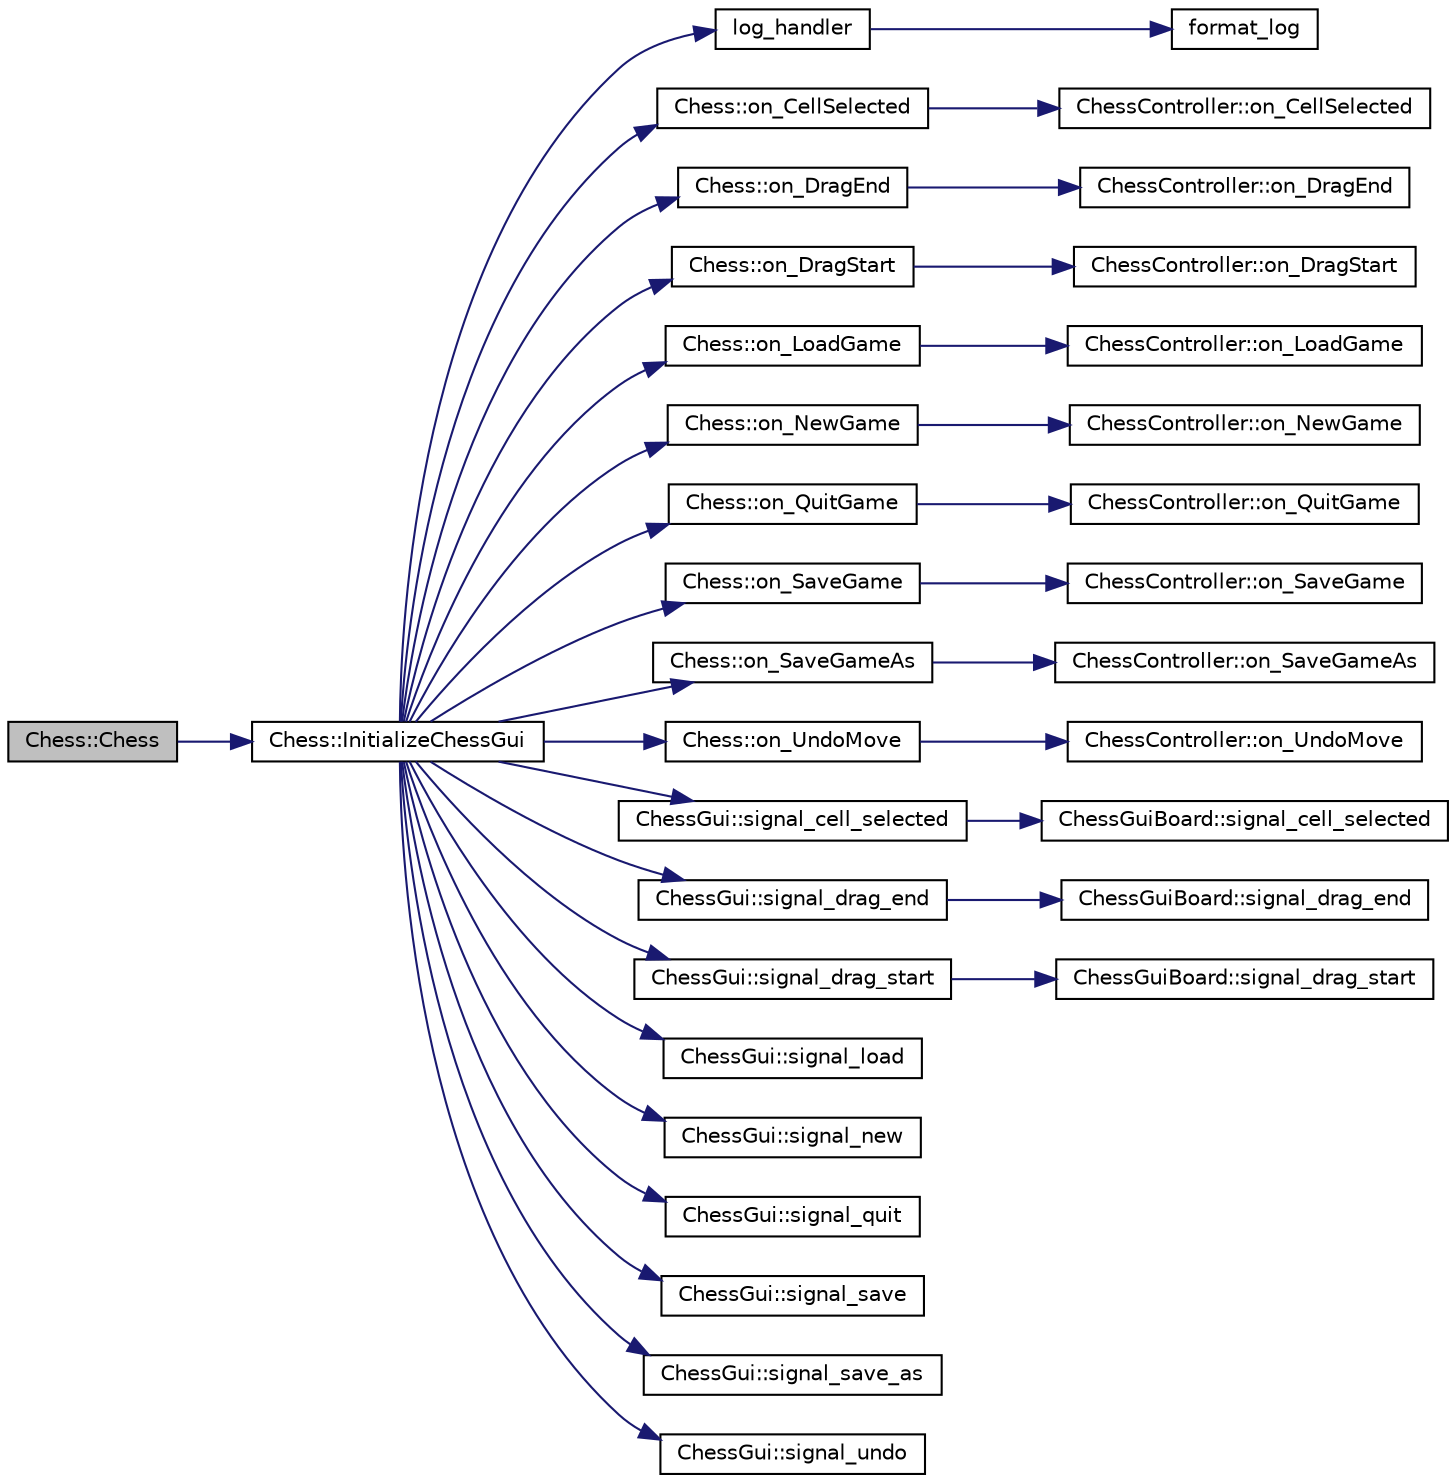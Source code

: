 digraph G
{
  bgcolor="transparent";
  edge [fontname="Helvetica",fontsize="10",labelfontname="Helvetica",labelfontsize="10"];
  node [fontname="Helvetica",fontsize="10",shape=record];
  rankdir=LR;
  Node1 [label="Chess::Chess",height=0.2,width=0.4,color="black", fillcolor="grey75", style="filled" fontcolor="black"];
  Node1 -> Node2 [color="midnightblue",fontsize="10",style="solid",fontname="Helvetica"];
  Node2 [label="Chess::InitializeChessGui",height=0.2,width=0.4,color="black",URL="$de/db7/classChess.html#a2ac85a0b1304724551ede529dd48b6a6"];
  Node2 -> Node3 [color="midnightblue",fontsize="10",style="solid",fontname="Helvetica"];
  Node3 [label="log_handler",height=0.2,width=0.4,color="black",URL="$dc/d1b/Chess_8h.html#af1a61711c87eb984838217c870b5d8f4",tooltip="Log handler to be set to g_log user_data must be a valid pointer to an initiated ChessGui."];
  Node3 -> Node4 [color="midnightblue",fontsize="10",style="solid",fontname="Helvetica"];
  Node4 [label="format_log",height=0.2,width=0.4,color="black",URL="$d1/dec/Chess_8cpp.html#a261d0d0cba07cf3ec4721ec6dfb86799"];
  Node2 -> Node5 [color="midnightblue",fontsize="10",style="solid",fontname="Helvetica"];
  Node5 [label="Chess::on_CellSelected",height=0.2,width=0.4,color="black",URL="$de/db7/classChess.html#acb639bfd7846a55abaf458999f7ceb7b",tooltip="Connected to (activated by) ChessGui::signal_cell_selected()"];
  Node5 -> Node6 [color="midnightblue",fontsize="10",style="solid",fontname="Helvetica"];
  Node6 [label="ChessController::on_CellSelected",height=0.2,width=0.4,color="black",URL="$dd/ded/classChessController.html#a2ad6993c0d55cb680d9040e495c8813d",tooltip="Indicate to the player that the user clicked on the given row and column with the mouse..."];
  Node2 -> Node7 [color="midnightblue",fontsize="10",style="solid",fontname="Helvetica"];
  Node7 [label="Chess::on_DragEnd",height=0.2,width=0.4,color="black",URL="$de/db7/classChess.html#ad1b7db45c84c9ae49feefe10768bbe1f"];
  Node7 -> Node8 [color="midnightblue",fontsize="10",style="solid",fontname="Helvetica"];
  Node8 [label="ChessController::on_DragEnd",height=0.2,width=0.4,color="black",URL="$dd/ded/classChessController.html#a51542c89c57fde55835b684d3ac207a2"];
  Node2 -> Node9 [color="midnightblue",fontsize="10",style="solid",fontname="Helvetica"];
  Node9 [label="Chess::on_DragStart",height=0.2,width=0.4,color="black",URL="$de/db7/classChess.html#a87201a57dabb77d6806d23cb871cb5a9"];
  Node9 -> Node10 [color="midnightblue",fontsize="10",style="solid",fontname="Helvetica"];
  Node10 [label="ChessController::on_DragStart",height=0.2,width=0.4,color="black",URL="$dd/ded/classChessController.html#a896389e6a842346e0709cb4138a1bf26"];
  Node2 -> Node11 [color="midnightblue",fontsize="10",style="solid",fontname="Helvetica"];
  Node11 [label="Chess::on_LoadGame",height=0.2,width=0.4,color="black",URL="$de/db7/classChess.html#adffbdf2a8222eab6a3fc54d0263876d3",tooltip="Connected to (activated by) ChessGui::signal_load_selected()"];
  Node11 -> Node12 [color="midnightblue",fontsize="10",style="solid",fontname="Helvetica"];
  Node12 [label="ChessController::on_LoadGame",height=0.2,width=0.4,color="black",URL="$dd/ded/classChessController.html#a60ec07fa81ac3069a19216e4d7a4f754",tooltip="Handle when the user selected the load game button."];
  Node2 -> Node13 [color="midnightblue",fontsize="10",style="solid",fontname="Helvetica"];
  Node13 [label="Chess::on_NewGame",height=0.2,width=0.4,color="black",URL="$de/db7/classChess.html#ac6afdf0d95f9946a22917c317f7f1711",tooltip="Connected to (activated by) ChessGui::signal_new_selected()"];
  Node13 -> Node14 [color="midnightblue",fontsize="10",style="solid",fontname="Helvetica"];
  Node14 [label="ChessController::on_NewGame",height=0.2,width=0.4,color="black",URL="$dd/ded/classChessController.html#a456a00be5d2488d3a8c5c1fe50997f5b",tooltip="Handle when the user selected the new game button."];
  Node2 -> Node15 [color="midnightblue",fontsize="10",style="solid",fontname="Helvetica"];
  Node15 [label="Chess::on_QuitGame",height=0.2,width=0.4,color="black",URL="$de/db7/classChess.html#ac202f329bb33ed34ac4a02bf8639f06c",tooltip="Connected to (activated by) ChessGui::signal_quit_selected()"];
  Node15 -> Node16 [color="midnightblue",fontsize="10",style="solid",fontname="Helvetica"];
  Node16 [label="ChessController::on_QuitGame",height=0.2,width=0.4,color="black",URL="$dd/ded/classChessController.html#a0ecd2c06828b0420b38b2184a759dacf",tooltip="Handle when the user selects to quit the game, either through the quit button, the close X button..."];
  Node2 -> Node17 [color="midnightblue",fontsize="10",style="solid",fontname="Helvetica"];
  Node17 [label="Chess::on_SaveGame",height=0.2,width=0.4,color="black",URL="$de/db7/classChess.html#a17c63029cad834f7723210affe936dee",tooltip="Connected to (activated by) ChessGui::signal_save_selected()"];
  Node17 -> Node18 [color="midnightblue",fontsize="10",style="solid",fontname="Helvetica"];
  Node18 [label="ChessController::on_SaveGame",height=0.2,width=0.4,color="black",URL="$dd/ded/classChessController.html#a21b87eafcf015c8b71517f608dda50f0",tooltip="Handle when the user selected the save game button."];
  Node2 -> Node19 [color="midnightblue",fontsize="10",style="solid",fontname="Helvetica"];
  Node19 [label="Chess::on_SaveGameAs",height=0.2,width=0.4,color="black",URL="$de/db7/classChess.html#a0682aee39c6b99997a3e527e7156ccf0",tooltip="Connected to (activated by) ChessGui::signal_save_as_selected()"];
  Node19 -> Node20 [color="midnightblue",fontsize="10",style="solid",fontname="Helvetica"];
  Node20 [label="ChessController::on_SaveGameAs",height=0.2,width=0.4,color="black",URL="$dd/ded/classChessController.html#a0f5578ed3b739f5e424e073a99947790",tooltip="Handle when the user selected the save game as button."];
  Node2 -> Node21 [color="midnightblue",fontsize="10",style="solid",fontname="Helvetica"];
  Node21 [label="Chess::on_UndoMove",height=0.2,width=0.4,color="black",URL="$de/db7/classChess.html#aaa5f0f2b3d0a27e812893184fcd83f03",tooltip="Connected to (activated by) ChessGui::signal_undo_selected()"];
  Node21 -> Node22 [color="midnightblue",fontsize="10",style="solid",fontname="Helvetica"];
  Node22 [label="ChessController::on_UndoMove",height=0.2,width=0.4,color="black",URL="$dd/ded/classChessController.html#a46f45223326492b0264708837d740990",tooltip="Handle when the user selected the undo move button."];
  Node2 -> Node23 [color="midnightblue",fontsize="10",style="solid",fontname="Helvetica"];
  Node23 [label="ChessGui::signal_cell_selected",height=0.2,width=0.4,color="black",URL="$d8/d20/classChessGui.html#a341b46a01edcd65f47deb4e0e2e081d2",tooltip="emited when a butten is pressed over a square"];
  Node23 -> Node24 [color="midnightblue",fontsize="10",style="solid",fontname="Helvetica"];
  Node24 [label="ChessGuiBoard::signal_cell_selected",height=0.2,width=0.4,color="black",URL="$d3/da9/classChessGuiBoard.html#a7cd56f0da9942720e166f4f9a2563082",tooltip="emited when a butten is pressed over a square"];
  Node2 -> Node25 [color="midnightblue",fontsize="10",style="solid",fontname="Helvetica"];
  Node25 [label="ChessGui::signal_drag_end",height=0.2,width=0.4,color="black",URL="$d8/d20/classChessGui.html#ab9b88d59d1863782017c50533bc3652a",tooltip="emited after a drag has been initiated and the button has been released"];
  Node25 -> Node26 [color="midnightblue",fontsize="10",style="solid",fontname="Helvetica"];
  Node26 [label="ChessGuiBoard::signal_drag_end",height=0.2,width=0.4,color="black",URL="$d3/da9/classChessGuiBoard.html#ac5a6fbe10580b9162c71741a79d2efe3",tooltip="emited after a drag has been initiated and the button has been released"];
  Node2 -> Node27 [color="midnightblue",fontsize="10",style="solid",fontname="Helvetica"];
  Node27 [label="ChessGui::signal_drag_start",height=0.2,width=0.4,color="black",URL="$d8/d20/classChessGui.html#a6cfe4d6efa7580f730c8e95871269817",tooltip="emited when button 1 is pressed, held, and then the mouse is moved"];
  Node27 -> Node28 [color="midnightblue",fontsize="10",style="solid",fontname="Helvetica"];
  Node28 [label="ChessGuiBoard::signal_drag_start",height=0.2,width=0.4,color="black",URL="$d3/da9/classChessGuiBoard.html#ac96c5e3eee573606587ee5523c4e137a",tooltip="emited when button 1 is pressed, held, and then the mouse is moved"];
  Node2 -> Node29 [color="midnightblue",fontsize="10",style="solid",fontname="Helvetica"];
  Node29 [label="ChessGui::signal_load",height=0.2,width=0.4,color="black",URL="$d8/d20/classChessGui.html#a94cbc08fdf5d4599ac1ec79948944c6f",tooltip="Emited when Load Game is selected."];
  Node2 -> Node30 [color="midnightblue",fontsize="10",style="solid",fontname="Helvetica"];
  Node30 [label="ChessGui::signal_new",height=0.2,width=0.4,color="black",URL="$d8/d20/classChessGui.html#a4a9c2e3eeda903a52b795da22dc8358e",tooltip="Emited when New Game is selected."];
  Node2 -> Node31 [color="midnightblue",fontsize="10",style="solid",fontname="Helvetica"];
  Node31 [label="ChessGui::signal_quit",height=0.2,width=0.4,color="black",URL="$d8/d20/classChessGui.html#a3f6f95f6e892f632af1ea13cc95dc810",tooltip="Emited when Quit Game is selected."];
  Node2 -> Node32 [color="midnightblue",fontsize="10",style="solid",fontname="Helvetica"];
  Node32 [label="ChessGui::signal_save",height=0.2,width=0.4,color="black",URL="$d8/d20/classChessGui.html#aec31c85844f434387c492eb34329035e",tooltip="Emited when Save Game is selected."];
  Node2 -> Node33 [color="midnightblue",fontsize="10",style="solid",fontname="Helvetica"];
  Node33 [label="ChessGui::signal_save_as",height=0.2,width=0.4,color="black",URL="$d8/d20/classChessGui.html#a9b5c427970a58da1aebdc8bee1d4b0f8",tooltip="Emited when Save Game As is selected."];
  Node2 -> Node34 [color="midnightblue",fontsize="10",style="solid",fontname="Helvetica"];
  Node34 [label="ChessGui::signal_undo",height=0.2,width=0.4,color="black",URL="$d8/d20/classChessGui.html#aa7c1ed6159406ec31f5a29e5eacfa51d",tooltip="Emited when Undo Move is selected."];
}
